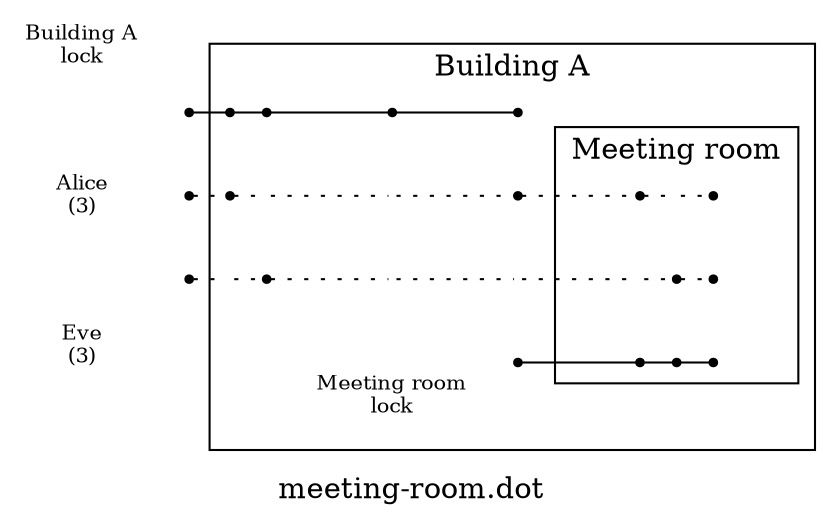 digraph {
    label="meeting-room.dot";rankdir=LR;ranksep="0.2";nodesep="0.5";splines="line";edge[dir=none fontsize=8];node[shape=point fontsize=10];
    
    "Building_A" [shape=none label="Building A\nlock"];"0(Building_A)";"Building_A" -> "0(Building_A)" [style=invis]

	"Alice" [shape=none label="Alice\n(3)"];"0(Building_A_Alice)" ;"Alice" -> "0(Building_A_Alice)" [style=invis]

    "Eve" [shape=none label="Eve\n(3)"];"0(Building_A_Eve)" ;"Eve" -> "0(Building_A_Eve)" [style=invis]
	
{rank=same; edge[style=invis] "Building_A" -> "Alice" -> "Eve"};{rank=same; edge[style=invis] "0(Building_A)" -> "0(Building_A_Alice)" -> "0(Building_A_Eve)"}

    subgraph cluster_Building_A {
	    label="Building A"
        
#        "1(Building_A)" 
        "0(Building_A)" -> "1(Building_A)"
#        "1(Building_A_Alice)" 
        "0(Building_A_Alice)" -> "1(Building_A_Alice)" [style=dotted]
        "1(Building_A_Eve)" [style=invis]
        "0(Building_A_Eve)" -> "1(Building_A_Eve)" [style=dotted]
    {rank=same; edge[style=invis] "1(Building_A)" -> "1(Building_A_Alice)" -> "1(Building_A_Eve)"}

#        "2(Building_A)" 
        "1(Building_A)" -> "2(Building_A)"
        "2(Building_A_Alice)" [style=invis]
		"1(Building_A_Alice)" -> "2(Building_A_Alice)" [style=dotted]
        "2(Building_A_Eve)" 
		"1(Building_A_Eve)" -> "2(Building_A_Eve)" [style=dotted]
    {rank=same; edge[style=invis] "2(Building_A)" -> "2(Building_A_Alice)" -> "2(Building_A_Eve)"}

#        "3(Building_A)" 
        "2(Building_A)" -> "3(Building_A)"
       "3(Building_A_Alice)" [style=invis]
		"2(Building_A_Alice)" -> "3(Building_A_Alice)" [style=dotted]
        "3(Building_A_Eve)"  [style=invis]
		"2(Building_A_Eve)" -> "3(Building_A_Eve)" [style=dotted]
    {rank=same; edge[style=invis] "3(Building_A)" -> "3(Building_A_Alice)" -> "3(Building_A_Eve)"}

        "Building_A_Meeting_room" [shape=none label="Meeting room\nlock"];"Building_A_Meeting_room" -> "0(Building_A_Meeting_room)" [style=invis]

        "3(Building_A)" -> "4(Building_A)"
        "0(Building_A_Meeting_room_Alice)" 
		"3(Building_A_Alice)" -> "0(Building_A_Meeting_room_Alice)" [style=dotted]
        "0(Building_A_Meeting_room_Eve)" [style=invis]
		"3(Building_A_Eve)" -> "0(Building_A_Meeting_room_Eve)" [style=dotted]

    {rank=same; edge[style=invis] "0(Building_A_Meeting_room)" -> "0(Building_A_Meeting_room_Alice)" -> "0(Building_A_Meeting_room_Eve)"}

        subgraph cluster_Building_A_Meeting_room {
            label="Meeting room"

            "0(Building_A_Meeting_room)" -> "1(Building_A_Meeting_room)"
            "0(Building_A_Meeting_room_Alice)" -> "1(Building_A_Meeting_room_Alice)" [style=dotted]
            "1(Building_A_Meeting_room_Eve)" [style=invis]
            "0(Building_A_Meeting_room_Eve)" -> "1(Building_A_Meeting_room_Eve)" [style=dotted]
            {rank=same; edge[style=invis] "1(Building_A_Meeting_room)" -> "1(Building_A_Meeting_room_Alice)" -> "1(Building_A_Meeting_room_Eve)"}

            "1(Building_A_Meeting_room)" -> "2(Building_A_Meeting_room)"
            "2(Building_A_Meeting_room_Alice)" [style=invis]
            "1(Building_A_Meeting_room_Alice)" -> "2(Building_A_Meeting_room_Alice)" [style=dotted]
            "1(Building_A_Meeting_room_Eve)" -> "2(Building_A_Meeting_room_Eve)" [style=dotted]
        {rank=same; edge[style=invis] "2(Building_A_Meeting_room)" -> "2(Building_A_Meeting_room_Alice)" -> "2(Building_A_Meeting_room_Eve)"}

            "2(Building_A_Meeting_room)" -> "3(Building_A_Meeting_room)"
            "2(Building_A_Meeting_room_Alice)" -> "3(Building_A_Meeting_room_Alice)" [style=dotted]
            "2(Building_A_Meeting_room_Eve)" -> "3(Building_A_Meeting_room_Eve)" [style=dotted]
        {rank=same; edge[style=invis] "2(Building_A_Meeting_room)" -> "2(Building_A_Meeting_room_Alice)" -> "2(Building_A_Meeting_room_Eve)"}
        }

	}

}